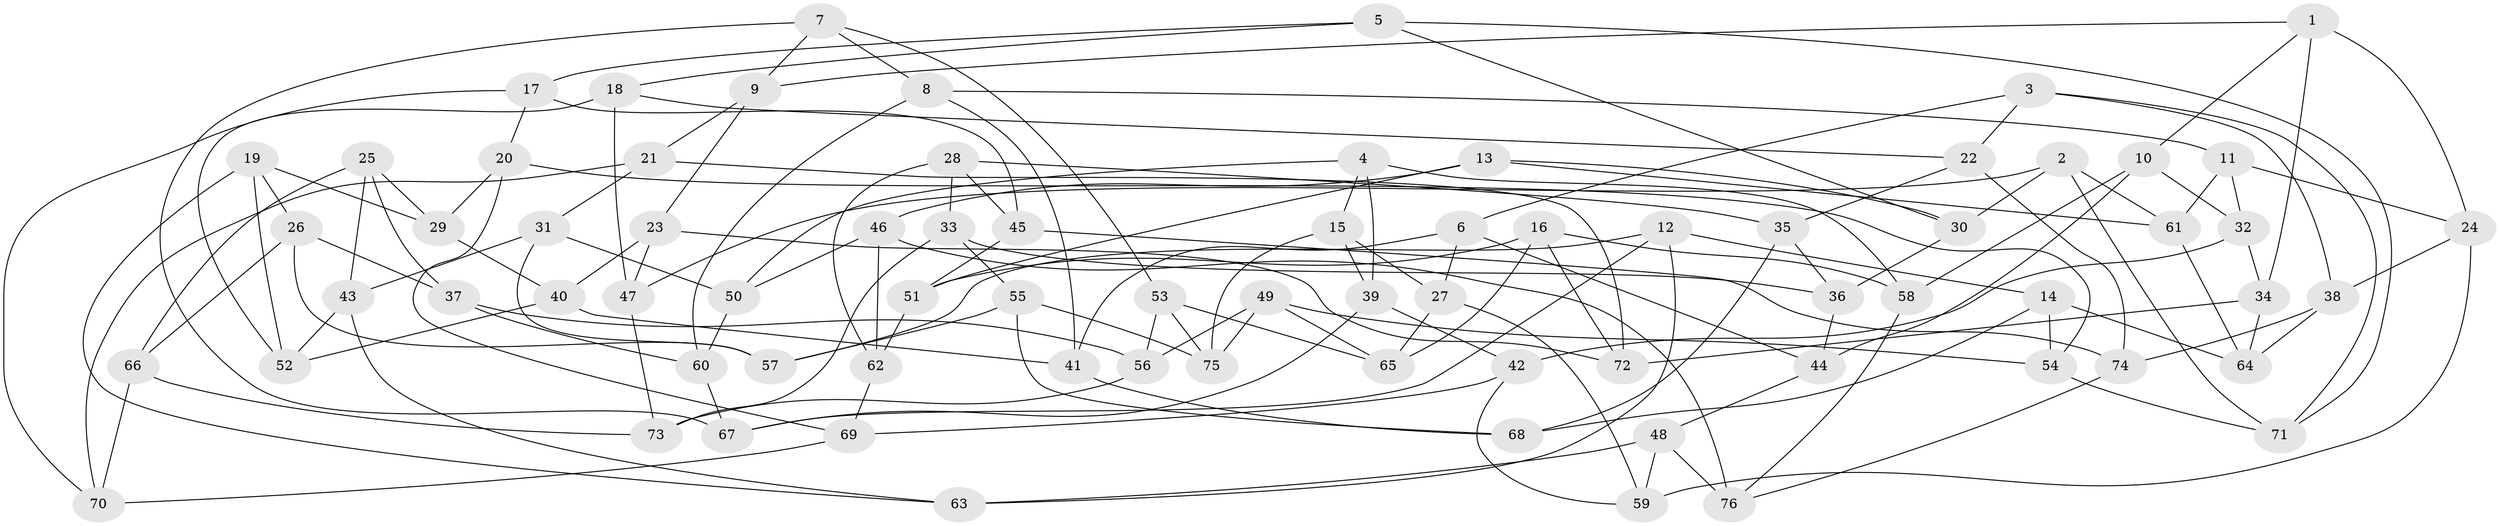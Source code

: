 // Generated by graph-tools (version 1.1) at 2025/16/03/09/25 04:16:19]
// undirected, 76 vertices, 152 edges
graph export_dot {
graph [start="1"]
  node [color=gray90,style=filled];
  1;
  2;
  3;
  4;
  5;
  6;
  7;
  8;
  9;
  10;
  11;
  12;
  13;
  14;
  15;
  16;
  17;
  18;
  19;
  20;
  21;
  22;
  23;
  24;
  25;
  26;
  27;
  28;
  29;
  30;
  31;
  32;
  33;
  34;
  35;
  36;
  37;
  38;
  39;
  40;
  41;
  42;
  43;
  44;
  45;
  46;
  47;
  48;
  49;
  50;
  51;
  52;
  53;
  54;
  55;
  56;
  57;
  58;
  59;
  60;
  61;
  62;
  63;
  64;
  65;
  66;
  67;
  68;
  69;
  70;
  71;
  72;
  73;
  74;
  75;
  76;
  1 -- 10;
  1 -- 24;
  1 -- 34;
  1 -- 9;
  2 -- 47;
  2 -- 61;
  2 -- 71;
  2 -- 30;
  3 -- 38;
  3 -- 6;
  3 -- 71;
  3 -- 22;
  4 -- 58;
  4 -- 50;
  4 -- 39;
  4 -- 15;
  5 -- 71;
  5 -- 17;
  5 -- 30;
  5 -- 18;
  6 -- 41;
  6 -- 44;
  6 -- 27;
  7 -- 67;
  7 -- 9;
  7 -- 8;
  7 -- 53;
  8 -- 41;
  8 -- 11;
  8 -- 60;
  9 -- 21;
  9 -- 23;
  10 -- 32;
  10 -- 44;
  10 -- 58;
  11 -- 32;
  11 -- 24;
  11 -- 61;
  12 -- 57;
  12 -- 67;
  12 -- 14;
  12 -- 63;
  13 -- 30;
  13 -- 46;
  13 -- 51;
  13 -- 61;
  14 -- 64;
  14 -- 68;
  14 -- 54;
  15 -- 27;
  15 -- 39;
  15 -- 75;
  16 -- 58;
  16 -- 72;
  16 -- 51;
  16 -- 65;
  17 -- 45;
  17 -- 70;
  17 -- 20;
  18 -- 22;
  18 -- 47;
  18 -- 52;
  19 -- 52;
  19 -- 26;
  19 -- 29;
  19 -- 63;
  20 -- 54;
  20 -- 69;
  20 -- 29;
  21 -- 31;
  21 -- 72;
  21 -- 70;
  22 -- 35;
  22 -- 74;
  23 -- 72;
  23 -- 47;
  23 -- 40;
  24 -- 38;
  24 -- 59;
  25 -- 66;
  25 -- 37;
  25 -- 43;
  25 -- 29;
  26 -- 57;
  26 -- 37;
  26 -- 66;
  27 -- 59;
  27 -- 65;
  28 -- 45;
  28 -- 33;
  28 -- 62;
  28 -- 35;
  29 -- 40;
  30 -- 36;
  31 -- 43;
  31 -- 50;
  31 -- 57;
  32 -- 34;
  32 -- 42;
  33 -- 36;
  33 -- 55;
  33 -- 73;
  34 -- 72;
  34 -- 64;
  35 -- 68;
  35 -- 36;
  36 -- 44;
  37 -- 60;
  37 -- 56;
  38 -- 64;
  38 -- 74;
  39 -- 42;
  39 -- 67;
  40 -- 41;
  40 -- 52;
  41 -- 68;
  42 -- 69;
  42 -- 59;
  43 -- 52;
  43 -- 63;
  44 -- 48;
  45 -- 51;
  45 -- 74;
  46 -- 50;
  46 -- 76;
  46 -- 62;
  47 -- 73;
  48 -- 63;
  48 -- 59;
  48 -- 76;
  49 -- 54;
  49 -- 65;
  49 -- 75;
  49 -- 56;
  50 -- 60;
  51 -- 62;
  53 -- 56;
  53 -- 65;
  53 -- 75;
  54 -- 71;
  55 -- 75;
  55 -- 57;
  55 -- 68;
  56 -- 73;
  58 -- 76;
  60 -- 67;
  61 -- 64;
  62 -- 69;
  66 -- 70;
  66 -- 73;
  69 -- 70;
  74 -- 76;
}
